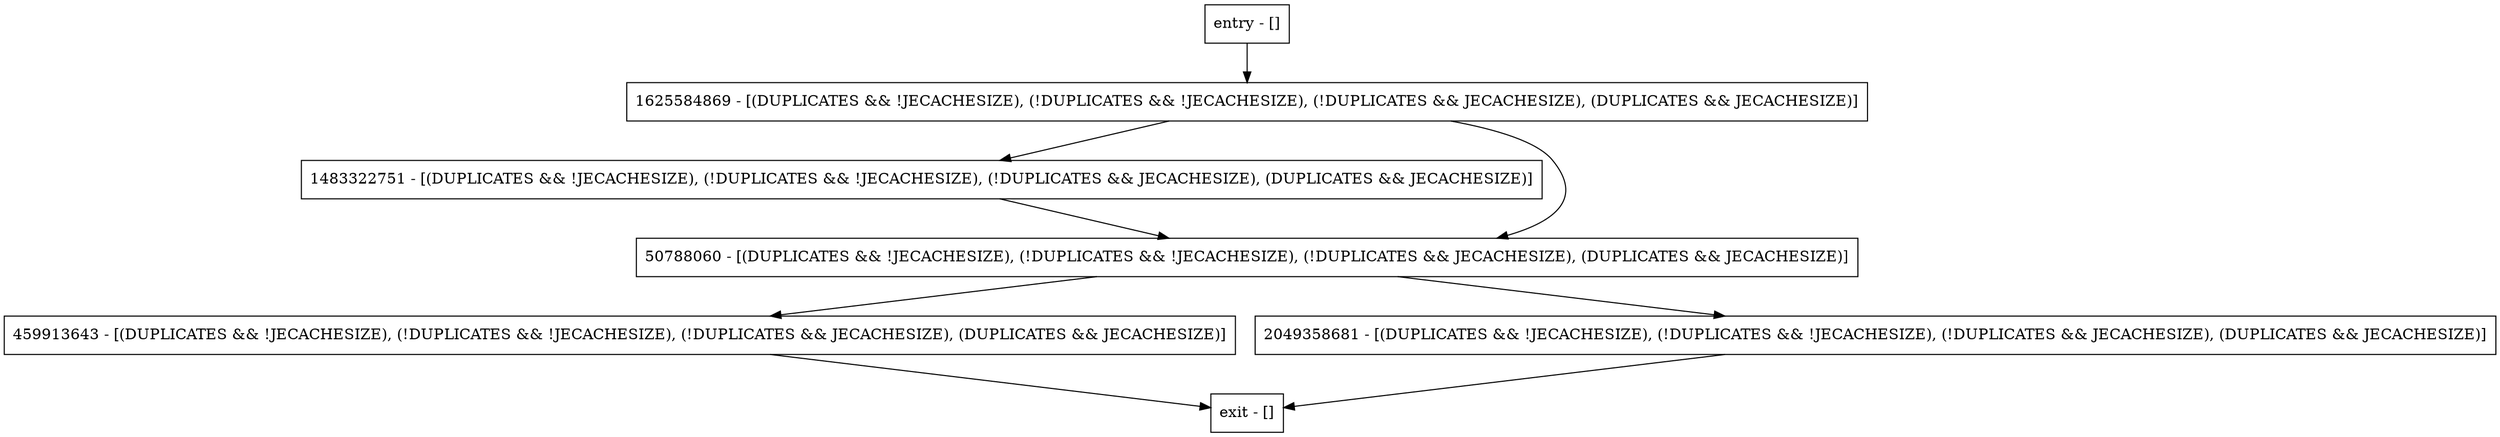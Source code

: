 digraph openDatabase {
node [shape=record];
entry [label="entry - []"];
exit [label="exit - []"];
1625584869 [label="1625584869 - [(DUPLICATES && !JECACHESIZE), (!DUPLICATES && !JECACHESIZE), (!DUPLICATES && JECACHESIZE), (DUPLICATES && JECACHESIZE)]"];
459913643 [label="459913643 - [(DUPLICATES && !JECACHESIZE), (!DUPLICATES && !JECACHESIZE), (!DUPLICATES && JECACHESIZE), (DUPLICATES && JECACHESIZE)]"];
2049358681 [label="2049358681 - [(DUPLICATES && !JECACHESIZE), (!DUPLICATES && !JECACHESIZE), (!DUPLICATES && JECACHESIZE), (DUPLICATES && JECACHESIZE)]"];
1483322751 [label="1483322751 - [(DUPLICATES && !JECACHESIZE), (!DUPLICATES && !JECACHESIZE), (!DUPLICATES && JECACHESIZE), (DUPLICATES && JECACHESIZE)]"];
50788060 [label="50788060 - [(DUPLICATES && !JECACHESIZE), (!DUPLICATES && !JECACHESIZE), (!DUPLICATES && JECACHESIZE), (DUPLICATES && JECACHESIZE)]"];
entry;
exit;
entry -> 1625584869;
1625584869 -> 1483322751;
1625584869 -> 50788060;
459913643 -> exit;
2049358681 -> exit;
1483322751 -> 50788060;
50788060 -> 459913643;
50788060 -> 2049358681;
}
